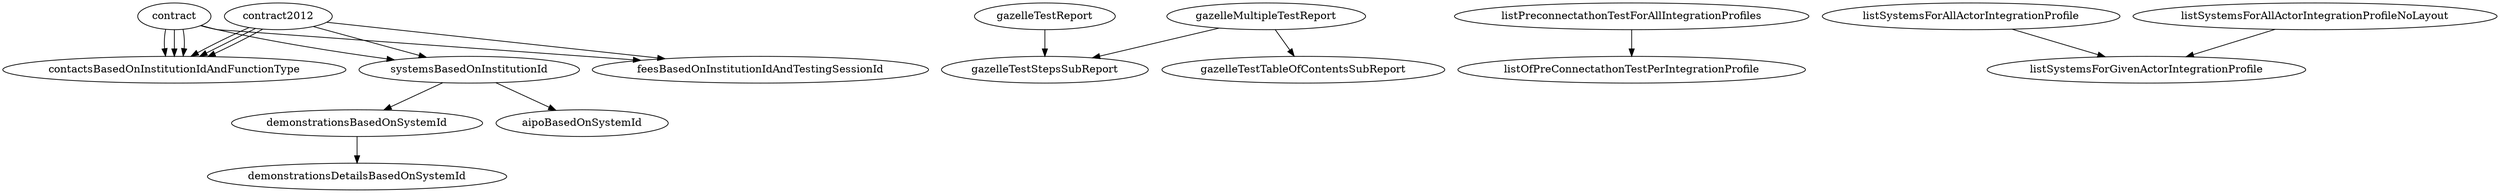 digraph G {
height=200;
contract -> contactsBasedOnInstitutionIdAndFunctionType
contract -> contactsBasedOnInstitutionIdAndFunctionType
contract -> contactsBasedOnInstitutionIdAndFunctionType
contract -> systemsBasedOnInstitutionId
contract -> feesBasedOnInstitutionIdAndTestingSessionId
contract2012 -> contactsBasedOnInstitutionIdAndFunctionType
contract2012 -> contactsBasedOnInstitutionIdAndFunctionType
contract2012 -> contactsBasedOnInstitutionIdAndFunctionType
contract2012 -> systemsBasedOnInstitutionId
contract2012 -> feesBasedOnInstitutionIdAndTestingSessionId
demonstrationsBasedOnSystemId -> demonstrationsDetailsBasedOnSystemId
gazelleMultipleTestReport -> gazelleTestStepsSubReport
gazelleMultipleTestReport -> gazelleTestTableOfContentsSubReport
gazelleTestReport -> gazelleTestStepsSubReport
listPreconnectathonTestForAllIntegrationProfiles -> listOfPreConnectathonTestPerIntegrationProfile
listSystemsForAllActorIntegrationProfile -> listSystemsForGivenActorIntegrationProfile
listSystemsForAllActorIntegrationProfileNoLayout -> listSystemsForGivenActorIntegrationProfile
systemsBasedOnInstitutionId -> demonstrationsBasedOnSystemId
systemsBasedOnInstitutionId -> aipoBasedOnSystemId
}

